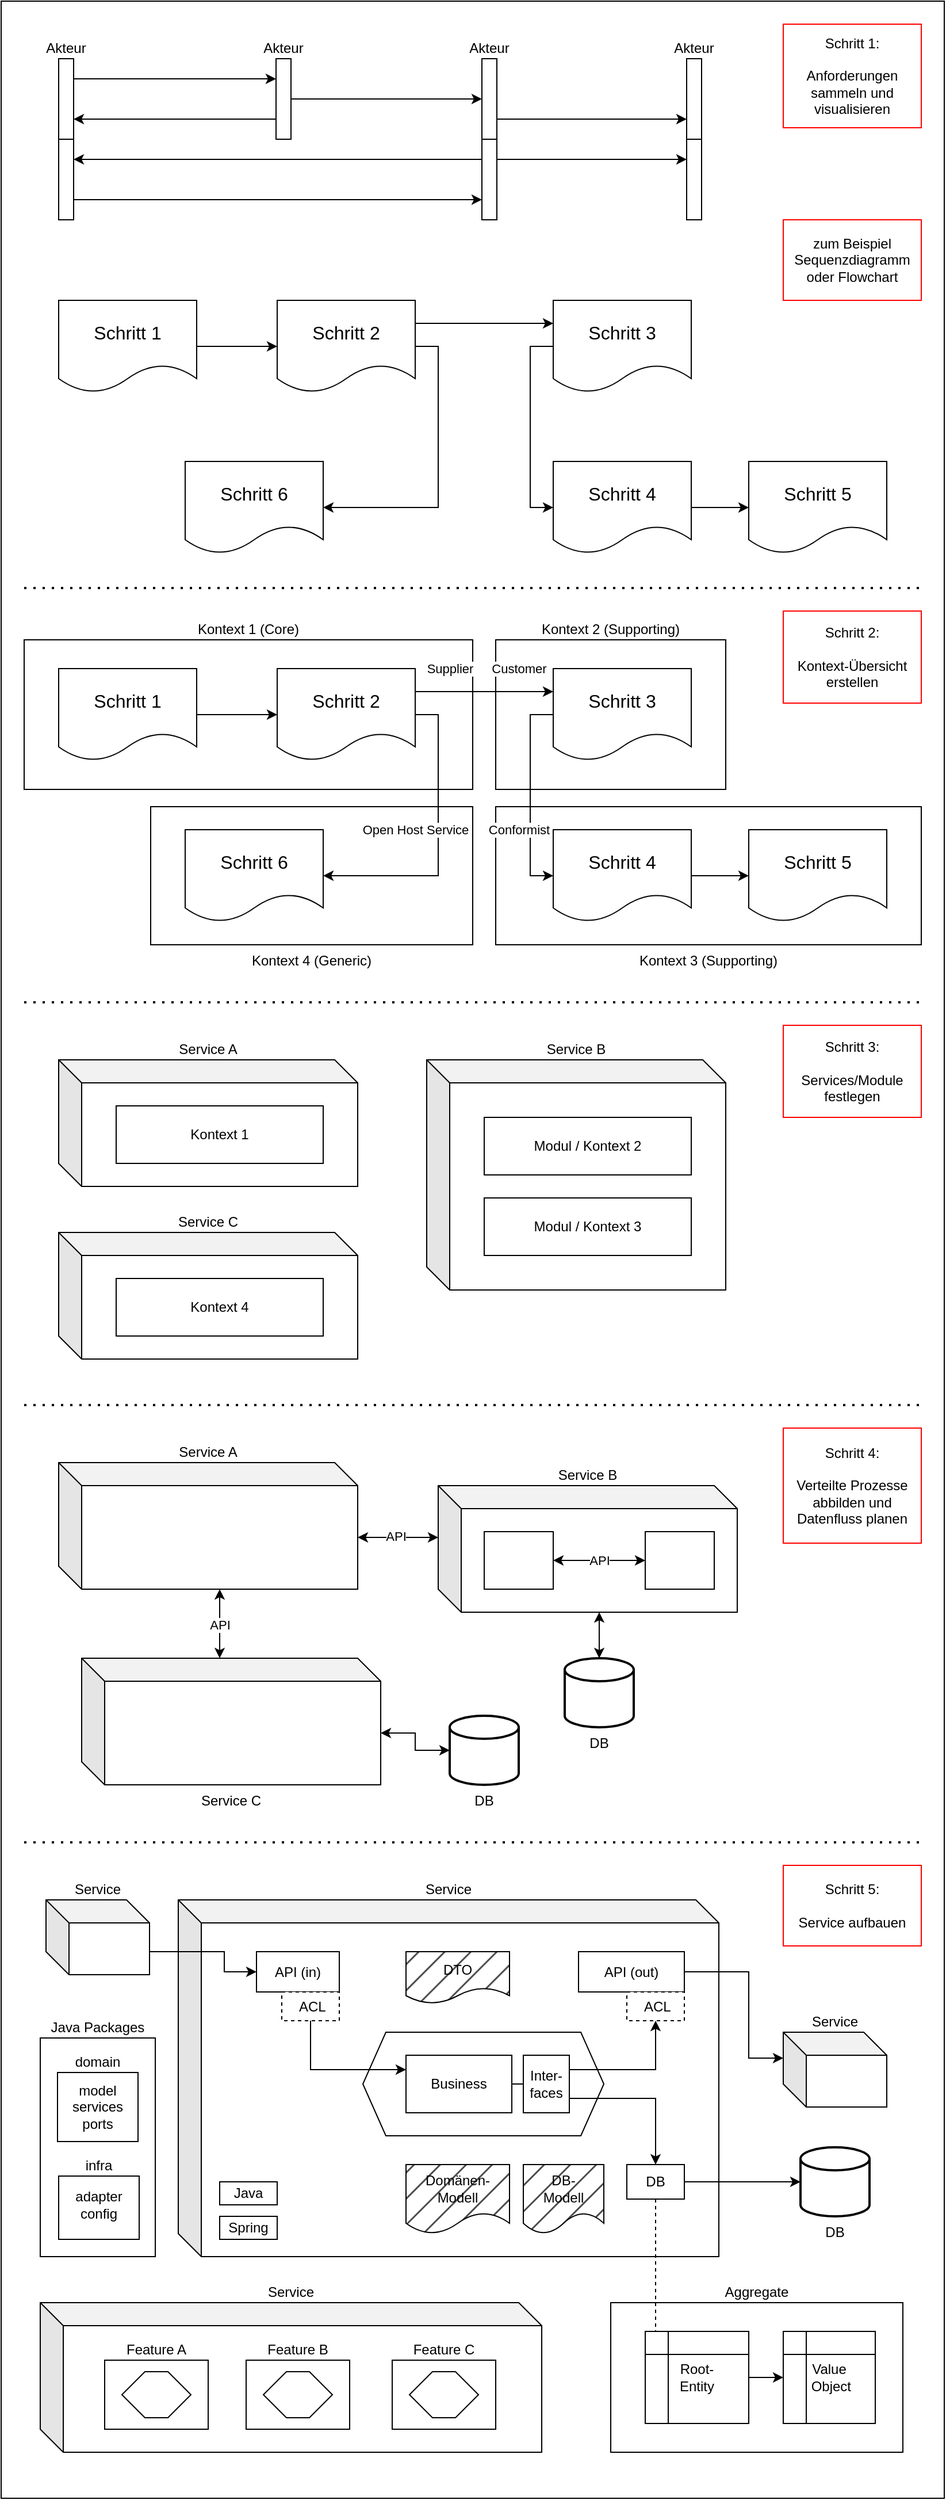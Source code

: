 <mxfile version="27.0.9">
  <diagram name="Seite-1" id="NrbdtOU8l5xmAe7ymhUr">
    <mxGraphModel dx="2930" dy="2303" grid="1" gridSize="10" guides="1" tooltips="1" connect="1" arrows="1" fold="1" page="1" pageScale="1" pageWidth="827" pageHeight="1169" math="0" shadow="0">
      <root>
        <mxCell id="0" />
        <mxCell id="1" parent="0" />
        <mxCell id="C17X725cu8cBMqdl3EqZ-1" value="" style="rounded=0;whiteSpace=wrap;html=1;" parent="1" vertex="1">
          <mxGeometry y="-1169" width="820" height="2170" as="geometry" />
        </mxCell>
        <mxCell id="73rr_FjuBhcJZTZMzzjQ-1" value="Service B" style="shape=cube;whiteSpace=wrap;html=1;boundedLbl=1;backgroundOutline=1;darkOpacity=0.05;darkOpacity2=0.1;labelPosition=center;verticalLabelPosition=top;align=center;verticalAlign=bottom;" parent="1" vertex="1">
          <mxGeometry x="370" y="-249" width="260" height="200" as="geometry" />
        </mxCell>
        <mxCell id="7fS5oWLQzM0IxhjuAHD0-30" value="Kontext 4 (Generic)" style="rounded=0;whiteSpace=wrap;html=1;labelPosition=center;verticalLabelPosition=bottom;align=center;verticalAlign=top;strokeColor=light-dark(#000000,#0433FF);" parent="1" vertex="1">
          <mxGeometry x="130" y="-469" width="280" height="120" as="geometry" />
        </mxCell>
        <mxCell id="7fS5oWLQzM0IxhjuAHD0-29" value="Kontext 3 (Supporting)" style="rounded=0;whiteSpace=wrap;html=1;labelPosition=center;verticalLabelPosition=bottom;align=center;verticalAlign=top;strokeColor=light-dark(#000000,#0433FF);" parent="1" vertex="1">
          <mxGeometry x="430" y="-469" width="370" height="120" as="geometry" />
        </mxCell>
        <mxCell id="7fS5oWLQzM0IxhjuAHD0-28" value="Kontext 2 (Supporting)" style="rounded=0;whiteSpace=wrap;html=1;labelPosition=center;verticalLabelPosition=top;align=center;verticalAlign=bottom;strokeColor=light-dark(#000000,#0433FF);" parent="1" vertex="1">
          <mxGeometry x="430" y="-614" width="200" height="130" as="geometry" />
        </mxCell>
        <mxCell id="eQGWegekin0o1_Gf9wDu-5" style="edgeStyle=orthogonalEdgeStyle;rounded=0;orthogonalLoop=1;jettySize=auto;html=1;exitX=1;exitY=0.5;exitDx=0;exitDy=0;entryX=0;entryY=0.5;entryDx=0;entryDy=0;" parent="1" source="eQGWegekin0o1_Gf9wDu-2" target="eQGWegekin0o1_Gf9wDu-3" edge="1">
          <mxGeometry relative="1" as="geometry" />
        </mxCell>
        <mxCell id="eQGWegekin0o1_Gf9wDu-2" value="Schritt 1" style="shape=document;whiteSpace=wrap;html=1;boundedLbl=1;fontSize=16;" parent="1" vertex="1">
          <mxGeometry x="50" y="-909" width="120" height="80" as="geometry" />
        </mxCell>
        <mxCell id="73rr_FjuBhcJZTZMzzjQ-4" style="edgeStyle=orthogonalEdgeStyle;rounded=0;orthogonalLoop=1;jettySize=auto;html=1;exitX=1;exitY=0.25;exitDx=0;exitDy=0;entryX=0;entryY=0.25;entryDx=0;entryDy=0;" parent="1" source="eQGWegekin0o1_Gf9wDu-3" target="eQGWegekin0o1_Gf9wDu-4" edge="1">
          <mxGeometry relative="1" as="geometry" />
        </mxCell>
        <mxCell id="73rr_FjuBhcJZTZMzzjQ-6" style="edgeStyle=orthogonalEdgeStyle;rounded=0;orthogonalLoop=1;jettySize=auto;html=1;exitX=0;exitY=0.5;exitDx=0;exitDy=0;entryX=0;entryY=0.5;entryDx=0;entryDy=0;" parent="1" source="eQGWegekin0o1_Gf9wDu-4" target="73rr_FjuBhcJZTZMzzjQ-5" edge="1">
          <mxGeometry relative="1" as="geometry" />
        </mxCell>
        <mxCell id="7fS5oWLQzM0IxhjuAHD0-2" style="edgeStyle=orthogonalEdgeStyle;rounded=0;orthogonalLoop=1;jettySize=auto;html=1;exitX=1;exitY=0.5;exitDx=0;exitDy=0;entryX=1;entryY=0.5;entryDx=0;entryDy=0;" parent="1" source="eQGWegekin0o1_Gf9wDu-3" target="7fS5oWLQzM0IxhjuAHD0-1" edge="1">
          <mxGeometry relative="1" as="geometry" />
        </mxCell>
        <mxCell id="eQGWegekin0o1_Gf9wDu-3" value="Schritt 2" style="shape=document;whiteSpace=wrap;html=1;boundedLbl=1;fontSize=16;" parent="1" vertex="1">
          <mxGeometry x="240" y="-909" width="120" height="80" as="geometry" />
        </mxCell>
        <mxCell id="eQGWegekin0o1_Gf9wDu-4" value="Schritt 3" style="shape=document;whiteSpace=wrap;html=1;boundedLbl=1;fontSize=16;" parent="1" vertex="1">
          <mxGeometry x="480" y="-909" width="120" height="80" as="geometry" />
        </mxCell>
        <mxCell id="eQGWegekin0o1_Gf9wDu-13" value="Kontext 1 (Core)" style="rounded=0;whiteSpace=wrap;html=1;labelPosition=center;verticalLabelPosition=top;align=center;verticalAlign=bottom;strokeColor=light-dark(#000000,#0433FF);" parent="1" vertex="1">
          <mxGeometry x="20" y="-614" width="390" height="130" as="geometry" />
        </mxCell>
        <mxCell id="eQGWegekin0o1_Gf9wDu-22" value="Service A" style="shape=cube;whiteSpace=wrap;html=1;boundedLbl=1;backgroundOutline=1;darkOpacity=0.05;darkOpacity2=0.1;labelPosition=center;verticalLabelPosition=top;align=center;verticalAlign=bottom;" parent="1" vertex="1">
          <mxGeometry x="50" y="-249" width="260" height="110" as="geometry" />
        </mxCell>
        <mxCell id="eQGWegekin0o1_Gf9wDu-23" value="Kontext 1" style="rounded=0;whiteSpace=wrap;html=1;labelPosition=center;verticalLabelPosition=middle;align=center;verticalAlign=middle;strokeColor=light-dark(#000000,#0433FF);" parent="1" vertex="1">
          <mxGeometry x="100" y="-209" width="180" height="50" as="geometry" />
        </mxCell>
        <mxCell id="eQGWegekin0o1_Gf9wDu-24" value="Modul / Kontext 3" style="rounded=0;whiteSpace=wrap;html=1;labelPosition=center;verticalLabelPosition=middle;align=center;verticalAlign=middle;strokeColor=light-dark(#000000,#0433FF);" parent="1" vertex="1">
          <mxGeometry x="420" y="-129" width="180" height="50" as="geometry" />
        </mxCell>
        <mxCell id="73rr_FjuBhcJZTZMzzjQ-3" value="Modul / Kontext 2" style="rounded=0;whiteSpace=wrap;html=1;labelPosition=center;verticalLabelPosition=middle;align=center;verticalAlign=middle;strokeColor=light-dark(#000000,#0433FF);" parent="1" vertex="1">
          <mxGeometry x="420" y="-199" width="180" height="50" as="geometry" />
        </mxCell>
        <mxCell id="7fS5oWLQzM0IxhjuAHD0-15" style="edgeStyle=orthogonalEdgeStyle;rounded=0;orthogonalLoop=1;jettySize=auto;html=1;exitX=1;exitY=0.5;exitDx=0;exitDy=0;entryX=0;entryY=0.5;entryDx=0;entryDy=0;" parent="1" source="73rr_FjuBhcJZTZMzzjQ-5" target="7fS5oWLQzM0IxhjuAHD0-14" edge="1">
          <mxGeometry relative="1" as="geometry" />
        </mxCell>
        <mxCell id="73rr_FjuBhcJZTZMzzjQ-5" value="Schritt 4" style="shape=document;whiteSpace=wrap;html=1;boundedLbl=1;fontSize=16;" parent="1" vertex="1">
          <mxGeometry x="480" y="-769" width="120" height="80" as="geometry" />
        </mxCell>
        <mxCell id="73rr_FjuBhcJZTZMzzjQ-16" value="DB" style="strokeWidth=2;html=1;shape=mxgraph.flowchart.database;whiteSpace=wrap;labelPosition=center;verticalLabelPosition=bottom;align=center;verticalAlign=top;" parent="1" vertex="1">
          <mxGeometry x="490" y="271" width="60" height="60" as="geometry" />
        </mxCell>
        <mxCell id="7fS5oWLQzM0IxhjuAHD0-1" value="Schritt 6" style="shape=document;whiteSpace=wrap;html=1;boundedLbl=1;fontSize=16;" parent="1" vertex="1">
          <mxGeometry x="160" y="-769" width="120" height="80" as="geometry" />
        </mxCell>
        <mxCell id="7fS5oWLQzM0IxhjuAHD0-14" value="Schritt 5" style="shape=document;whiteSpace=wrap;html=1;boundedLbl=1;fontSize=16;" parent="1" vertex="1">
          <mxGeometry x="650" y="-769" width="120" height="80" as="geometry" />
        </mxCell>
        <mxCell id="7fS5oWLQzM0IxhjuAHD0-16" value="" style="endArrow=none;dashed=1;html=1;dashPattern=1 3;strokeWidth=2;rounded=0;" parent="1" edge="1">
          <mxGeometry width="50" height="50" relative="1" as="geometry">
            <mxPoint x="20" y="-659" as="sourcePoint" />
            <mxPoint x="800" y="-659" as="targetPoint" />
          </mxGeometry>
        </mxCell>
        <mxCell id="7fS5oWLQzM0IxhjuAHD0-17" style="edgeStyle=orthogonalEdgeStyle;rounded=0;orthogonalLoop=1;jettySize=auto;html=1;exitX=1;exitY=0.5;exitDx=0;exitDy=0;entryX=0;entryY=0.5;entryDx=0;entryDy=0;" parent="1" source="7fS5oWLQzM0IxhjuAHD0-18" target="7fS5oWLQzM0IxhjuAHD0-22" edge="1">
          <mxGeometry relative="1" as="geometry" />
        </mxCell>
        <mxCell id="7fS5oWLQzM0IxhjuAHD0-18" value="Schritt 1" style="shape=document;whiteSpace=wrap;html=1;boundedLbl=1;fontSize=16;" parent="1" vertex="1">
          <mxGeometry x="50" y="-589" width="120" height="80" as="geometry" />
        </mxCell>
        <mxCell id="7fS5oWLQzM0IxhjuAHD0-19" style="edgeStyle=orthogonalEdgeStyle;rounded=0;orthogonalLoop=1;jettySize=auto;html=1;exitX=1;exitY=0.25;exitDx=0;exitDy=0;entryX=0;entryY=0.25;entryDx=0;entryDy=0;" parent="1" source="7fS5oWLQzM0IxhjuAHD0-22" target="7fS5oWLQzM0IxhjuAHD0-23" edge="1">
          <mxGeometry relative="1" as="geometry" />
        </mxCell>
        <mxCell id="wYqAE9kgNwy14ZpDtIfz-1" value="Supplier" style="edgeLabel;html=1;align=center;verticalAlign=middle;resizable=0;points=[];" parent="7fS5oWLQzM0IxhjuAHD0-19" vertex="1" connectable="0">
          <mxGeometry x="-0.683" y="2" relative="1" as="geometry">
            <mxPoint x="11" y="-18" as="offset" />
          </mxGeometry>
        </mxCell>
        <mxCell id="wYqAE9kgNwy14ZpDtIfz-2" value="Customer" style="edgeLabel;html=1;align=center;verticalAlign=middle;resizable=0;points=[];" parent="7fS5oWLQzM0IxhjuAHD0-19" vertex="1" connectable="0">
          <mxGeometry x="0.467" y="-2" relative="1" as="geometry">
            <mxPoint x="2" y="-22" as="offset" />
          </mxGeometry>
        </mxCell>
        <mxCell id="7fS5oWLQzM0IxhjuAHD0-21" style="edgeStyle=orthogonalEdgeStyle;rounded=0;orthogonalLoop=1;jettySize=auto;html=1;exitX=1;exitY=0.5;exitDx=0;exitDy=0;entryX=1;entryY=0.5;entryDx=0;entryDy=0;" parent="1" source="7fS5oWLQzM0IxhjuAHD0-22" target="7fS5oWLQzM0IxhjuAHD0-26" edge="1">
          <mxGeometry relative="1" as="geometry" />
        </mxCell>
        <mxCell id="wYqAE9kgNwy14ZpDtIfz-4" value="Open Host Service" style="edgeLabel;html=1;align=center;verticalAlign=middle;resizable=0;points=[];" parent="7fS5oWLQzM0IxhjuAHD0-21" vertex="1" connectable="0">
          <mxGeometry x="-0.061" y="-2" relative="1" as="geometry">
            <mxPoint x="-18" y="-2" as="offset" />
          </mxGeometry>
        </mxCell>
        <mxCell id="7fS5oWLQzM0IxhjuAHD0-22" value="Schritt 2" style="shape=document;whiteSpace=wrap;html=1;boundedLbl=1;fontSize=16;" parent="1" vertex="1">
          <mxGeometry x="240" y="-589" width="120" height="80" as="geometry" />
        </mxCell>
        <mxCell id="7fS5oWLQzM0IxhjuAHD0-72" style="edgeStyle=orthogonalEdgeStyle;rounded=0;orthogonalLoop=1;jettySize=auto;html=1;exitX=0;exitY=0.5;exitDx=0;exitDy=0;entryX=0;entryY=0.5;entryDx=0;entryDy=0;" parent="1" source="7fS5oWLQzM0IxhjuAHD0-23" target="7fS5oWLQzM0IxhjuAHD0-25" edge="1">
          <mxGeometry relative="1" as="geometry">
            <Array as="points">
              <mxPoint x="460" y="-549" />
              <mxPoint x="460" y="-409" />
            </Array>
          </mxGeometry>
        </mxCell>
        <mxCell id="wYqAE9kgNwy14ZpDtIfz-3" value="Conformist" style="edgeLabel;html=1;align=center;verticalAlign=middle;resizable=0;points=[];" parent="7fS5oWLQzM0IxhjuAHD0-72" vertex="1" connectable="0">
          <mxGeometry x="-0.244" y="1" relative="1" as="geometry">
            <mxPoint x="-11" y="52" as="offset" />
          </mxGeometry>
        </mxCell>
        <mxCell id="7fS5oWLQzM0IxhjuAHD0-23" value="Schritt 3" style="shape=document;whiteSpace=wrap;html=1;boundedLbl=1;fontSize=16;" parent="1" vertex="1">
          <mxGeometry x="480" y="-589" width="120" height="80" as="geometry" />
        </mxCell>
        <mxCell id="7fS5oWLQzM0IxhjuAHD0-24" style="edgeStyle=orthogonalEdgeStyle;rounded=0;orthogonalLoop=1;jettySize=auto;html=1;exitX=1;exitY=0.5;exitDx=0;exitDy=0;entryX=0;entryY=0.5;entryDx=0;entryDy=0;" parent="1" source="7fS5oWLQzM0IxhjuAHD0-25" target="7fS5oWLQzM0IxhjuAHD0-27" edge="1">
          <mxGeometry relative="1" as="geometry" />
        </mxCell>
        <mxCell id="7fS5oWLQzM0IxhjuAHD0-25" value="Schritt 4" style="shape=document;whiteSpace=wrap;html=1;boundedLbl=1;fontSize=16;" parent="1" vertex="1">
          <mxGeometry x="480" y="-449" width="120" height="80" as="geometry" />
        </mxCell>
        <mxCell id="7fS5oWLQzM0IxhjuAHD0-26" value="Schritt 6" style="shape=document;whiteSpace=wrap;html=1;boundedLbl=1;fontSize=16;" parent="1" vertex="1">
          <mxGeometry x="160" y="-449" width="120" height="80" as="geometry" />
        </mxCell>
        <mxCell id="7fS5oWLQzM0IxhjuAHD0-27" value="Schritt 5" style="shape=document;whiteSpace=wrap;html=1;boundedLbl=1;fontSize=16;" parent="1" vertex="1">
          <mxGeometry x="650" y="-449" width="120" height="80" as="geometry" />
        </mxCell>
        <mxCell id="7fS5oWLQzM0IxhjuAHD0-31" value="" style="endArrow=none;dashed=1;html=1;dashPattern=1 3;strokeWidth=2;rounded=0;" parent="1" edge="1">
          <mxGeometry width="50" height="50" relative="1" as="geometry">
            <mxPoint x="20" y="-299" as="sourcePoint" />
            <mxPoint x="800" y="-299" as="targetPoint" />
          </mxGeometry>
        </mxCell>
        <mxCell id="7fS5oWLQzM0IxhjuAHD0-32" value="Service C" style="shape=cube;whiteSpace=wrap;html=1;boundedLbl=1;backgroundOutline=1;darkOpacity=0.05;darkOpacity2=0.1;labelPosition=center;verticalLabelPosition=top;align=center;verticalAlign=bottom;" parent="1" vertex="1">
          <mxGeometry x="50" y="-99" width="260" height="110" as="geometry" />
        </mxCell>
        <mxCell id="7fS5oWLQzM0IxhjuAHD0-33" value="Kontext 4" style="rounded=0;whiteSpace=wrap;html=1;labelPosition=center;verticalLabelPosition=middle;align=center;verticalAlign=middle;strokeColor=light-dark(#000000,#0433FF);" parent="1" vertex="1">
          <mxGeometry x="100" y="-59" width="180" height="50" as="geometry" />
        </mxCell>
        <mxCell id="7fS5oWLQzM0IxhjuAHD0-34" value="" style="endArrow=none;dashed=1;html=1;dashPattern=1 3;strokeWidth=2;rounded=0;" parent="1" edge="1">
          <mxGeometry width="50" height="50" relative="1" as="geometry">
            <mxPoint x="20" y="51" as="sourcePoint" />
            <mxPoint x="800" y="51" as="targetPoint" />
          </mxGeometry>
        </mxCell>
        <mxCell id="7fS5oWLQzM0IxhjuAHD0-37" value="Service A" style="shape=cube;whiteSpace=wrap;html=1;boundedLbl=1;backgroundOutline=1;darkOpacity=0.05;darkOpacity2=0.1;labelPosition=center;verticalLabelPosition=top;align=center;verticalAlign=bottom;" parent="1" vertex="1">
          <mxGeometry x="50" y="101" width="260" height="110" as="geometry" />
        </mxCell>
        <mxCell id="7fS5oWLQzM0IxhjuAHD0-38" value="Service C" style="shape=cube;whiteSpace=wrap;html=1;boundedLbl=1;backgroundOutline=1;darkOpacity=0.05;darkOpacity2=0.1;labelPosition=center;verticalLabelPosition=bottom;align=center;verticalAlign=top;" parent="1" vertex="1">
          <mxGeometry x="70" y="271" width="260" height="110" as="geometry" />
        </mxCell>
        <mxCell id="7fS5oWLQzM0IxhjuAHD0-40" style="edgeStyle=orthogonalEdgeStyle;rounded=0;orthogonalLoop=1;jettySize=auto;html=1;exitX=0;exitY=0;exitDx=140;exitDy=110;exitPerimeter=0;entryX=0;entryY=0;entryDx=120;entryDy=0;entryPerimeter=0;startArrow=classic;startFill=1;" parent="1" source="7fS5oWLQzM0IxhjuAHD0-37" target="7fS5oWLQzM0IxhjuAHD0-38" edge="1">
          <mxGeometry relative="1" as="geometry" />
        </mxCell>
        <mxCell id="7fS5oWLQzM0IxhjuAHD0-44" value="API" style="edgeLabel;html=1;align=center;verticalAlign=middle;resizable=0;points=[];" parent="7fS5oWLQzM0IxhjuAHD0-40" vertex="1" connectable="0">
          <mxGeometry x="-0.22" relative="1" as="geometry">
            <mxPoint y="7" as="offset" />
          </mxGeometry>
        </mxCell>
        <mxCell id="7fS5oWLQzM0IxhjuAHD0-41" value="Service B" style="shape=cube;whiteSpace=wrap;html=1;boundedLbl=1;backgroundOutline=1;darkOpacity=0.05;darkOpacity2=0.1;labelPosition=center;verticalLabelPosition=top;align=center;verticalAlign=bottom;" parent="1" vertex="1">
          <mxGeometry x="380" y="121" width="260" height="110" as="geometry" />
        </mxCell>
        <mxCell id="7fS5oWLQzM0IxhjuAHD0-42" style="edgeStyle=orthogonalEdgeStyle;rounded=0;orthogonalLoop=1;jettySize=auto;html=1;exitX=0;exitY=0;exitDx=260;exitDy=65;exitPerimeter=0;entryX=0;entryY=0;entryDx=0;entryDy=45;entryPerimeter=0;startArrow=classic;startFill=1;" parent="1" source="7fS5oWLQzM0IxhjuAHD0-37" target="7fS5oWLQzM0IxhjuAHD0-41" edge="1">
          <mxGeometry relative="1" as="geometry" />
        </mxCell>
        <mxCell id="7fS5oWLQzM0IxhjuAHD0-43" value="API" style="edgeLabel;html=1;align=center;verticalAlign=middle;resizable=0;points=[];" parent="7fS5oWLQzM0IxhjuAHD0-42" vertex="1" connectable="0">
          <mxGeometry x="-0.057" y="1" relative="1" as="geometry">
            <mxPoint as="offset" />
          </mxGeometry>
        </mxCell>
        <mxCell id="7fS5oWLQzM0IxhjuAHD0-45" value="" style="endArrow=none;dashed=1;html=1;dashPattern=1 3;strokeWidth=2;rounded=0;" parent="1" edge="1">
          <mxGeometry width="50" height="50" relative="1" as="geometry">
            <mxPoint x="20" y="431" as="sourcePoint" />
            <mxPoint x="800" y="431" as="targetPoint" />
          </mxGeometry>
        </mxCell>
        <mxCell id="7fS5oWLQzM0IxhjuAHD0-53" style="edgeStyle=orthogonalEdgeStyle;rounded=0;orthogonalLoop=1;jettySize=auto;html=1;exitX=0;exitY=0;exitDx=140;exitDy=110;exitPerimeter=0;entryX=0.5;entryY=0;entryDx=0;entryDy=0;entryPerimeter=0;startArrow=classic;startFill=1;" parent="1" source="7fS5oWLQzM0IxhjuAHD0-41" target="73rr_FjuBhcJZTZMzzjQ-16" edge="1">
          <mxGeometry relative="1" as="geometry" />
        </mxCell>
        <mxCell id="7fS5oWLQzM0IxhjuAHD0-64" value="&lt;div&gt;Schritt 1:&lt;/div&gt;&lt;div&gt;&lt;br&gt;&lt;/div&gt;Anforderungen sammeln und visualisieren" style="rounded=0;whiteSpace=wrap;html=1;strokeColor=#FF0000;" parent="1" vertex="1">
          <mxGeometry x="680" y="-1149" width="120" height="90" as="geometry" />
        </mxCell>
        <mxCell id="7fS5oWLQzM0IxhjuAHD0-65" value="&lt;div&gt;Schritt 2:&lt;/div&gt;&lt;div&gt;&lt;br&gt;&lt;/div&gt;Kontext-Übersicht erstellen" style="rounded=0;whiteSpace=wrap;html=1;strokeColor=#FF0000;" parent="1" vertex="1">
          <mxGeometry x="680" y="-639" width="120" height="80" as="geometry" />
        </mxCell>
        <mxCell id="7fS5oWLQzM0IxhjuAHD0-66" value="Schritt 3:&lt;div&gt;&lt;br&gt;&lt;div&gt;Services/Module&lt;div&gt;festlegen&lt;/div&gt;&lt;/div&gt;&lt;/div&gt;" style="rounded=0;whiteSpace=wrap;html=1;strokeColor=#FF0000;" parent="1" vertex="1">
          <mxGeometry x="680" y="-279" width="120" height="80" as="geometry" />
        </mxCell>
        <mxCell id="7fS5oWLQzM0IxhjuAHD0-67" value="&lt;div&gt;Schritt 4:&lt;/div&gt;&lt;div&gt;&lt;br&gt;&lt;/div&gt;&lt;span style=&quot;background-color: transparent; color: light-dark(rgb(0, 0, 0), rgb(255, 255, 255));&quot;&gt;Verteilte Prozesse abbilden&amp;nbsp;&lt;/span&gt;&lt;span style=&quot;background-color: transparent; color: light-dark(rgb(0, 0, 0), rgb(255, 255, 255));&quot;&gt;und&lt;/span&gt;&lt;div&gt;&lt;div&gt;Datenfluss planen&lt;/div&gt;&lt;/div&gt;" style="rounded=0;whiteSpace=wrap;html=1;strokeColor=#FF0000;" parent="1" vertex="1">
          <mxGeometry x="680" y="71" width="120" height="100" as="geometry" />
        </mxCell>
        <mxCell id="7fS5oWLQzM0IxhjuAHD0-70" style="edgeStyle=orthogonalEdgeStyle;rounded=0;orthogonalLoop=1;jettySize=auto;html=1;exitX=1;exitY=0.5;exitDx=0;exitDy=0;entryX=0;entryY=0.5;entryDx=0;entryDy=0;startArrow=classic;startFill=1;" parent="1" source="7fS5oWLQzM0IxhjuAHD0-68" target="7fS5oWLQzM0IxhjuAHD0-69" edge="1">
          <mxGeometry relative="1" as="geometry" />
        </mxCell>
        <mxCell id="7fS5oWLQzM0IxhjuAHD0-71" value="API" style="edgeLabel;html=1;align=center;verticalAlign=middle;resizable=0;points=[];" parent="7fS5oWLQzM0IxhjuAHD0-70" vertex="1" connectable="0">
          <mxGeometry x="-0.075" y="-3" relative="1" as="geometry">
            <mxPoint x="3" y="-3" as="offset" />
          </mxGeometry>
        </mxCell>
        <mxCell id="7fS5oWLQzM0IxhjuAHD0-68" value="" style="rounded=0;whiteSpace=wrap;html=1;labelPosition=center;verticalLabelPosition=middle;align=center;verticalAlign=middle;strokeColor=light-dark(#000000,#0433FF);" parent="1" vertex="1">
          <mxGeometry x="420" y="161" width="60" height="50" as="geometry" />
        </mxCell>
        <mxCell id="7fS5oWLQzM0IxhjuAHD0-69" value="" style="rounded=0;whiteSpace=wrap;html=1;labelPosition=center;verticalLabelPosition=middle;align=center;verticalAlign=middle;strokeColor=light-dark(#000000,#0433FF);" parent="1" vertex="1">
          <mxGeometry x="560" y="161" width="60" height="50" as="geometry" />
        </mxCell>
        <mxCell id="7fS5oWLQzM0IxhjuAHD0-73" value="&lt;div&gt;Schritt 5:&lt;/div&gt;&lt;div&gt;&lt;br&gt;&lt;/div&gt;Service aufbauen" style="rounded=0;whiteSpace=wrap;html=1;strokeColor=#FF0000;" parent="1" vertex="1">
          <mxGeometry x="680" y="451" width="120" height="70" as="geometry" />
        </mxCell>
        <mxCell id="7fS5oWLQzM0IxhjuAHD0-74" value="DB" style="strokeWidth=2;html=1;shape=mxgraph.flowchart.database;whiteSpace=wrap;labelPosition=center;verticalLabelPosition=bottom;align=center;verticalAlign=top;" parent="1" vertex="1">
          <mxGeometry x="390" y="321" width="60" height="60" as="geometry" />
        </mxCell>
        <mxCell id="7fS5oWLQzM0IxhjuAHD0-75" style="edgeStyle=orthogonalEdgeStyle;rounded=0;orthogonalLoop=1;jettySize=auto;html=1;exitX=0;exitY=0;exitDx=260;exitDy=65;exitPerimeter=0;entryX=0;entryY=0.5;entryDx=0;entryDy=0;entryPerimeter=0;startArrow=classic;startFill=1;" parent="1" source="7fS5oWLQzM0IxhjuAHD0-38" target="7fS5oWLQzM0IxhjuAHD0-74" edge="1">
          <mxGeometry relative="1" as="geometry" />
        </mxCell>
        <mxCell id="cEz75fUxXxjzGTPu2LYk-1" value="Aggregate" style="rounded=0;whiteSpace=wrap;html=1;labelPosition=center;verticalLabelPosition=top;align=center;verticalAlign=bottom;" parent="1" vertex="1">
          <mxGeometry x="530" y="831" width="254" height="130" as="geometry" />
        </mxCell>
        <mxCell id="cEz75fUxXxjzGTPu2LYk-2" value="Service" style="shape=cube;whiteSpace=wrap;html=1;boundedLbl=1;backgroundOutline=1;darkOpacity=0.05;darkOpacity2=0.1;labelPosition=center;verticalLabelPosition=top;align=center;verticalAlign=bottom;" parent="1" vertex="1">
          <mxGeometry x="154" y="481" width="470" height="310" as="geometry" />
        </mxCell>
        <mxCell id="cEz75fUxXxjzGTPu2LYk-3" value="" style="shape=hexagon;perimeter=hexagonPerimeter2;whiteSpace=wrap;html=1;fixedSize=1;" parent="1" vertex="1">
          <mxGeometry x="314.5" y="596" width="209.5" height="90" as="geometry" />
        </mxCell>
        <mxCell id="cEz75fUxXxjzGTPu2LYk-4" value="API (in)" style="rounded=0;whiteSpace=wrap;html=1;labelPosition=center;verticalLabelPosition=middle;align=center;verticalAlign=middle;strokeColor=light-dark(#000000,#FF8000);" parent="1" vertex="1">
          <mxGeometry x="222" y="526" width="72" height="35" as="geometry" />
        </mxCell>
        <mxCell id="cEz75fUxXxjzGTPu2LYk-5" value="API (out)" style="rounded=0;whiteSpace=wrap;html=1;labelPosition=center;verticalLabelPosition=middle;align=center;verticalAlign=middle;strokeColor=light-dark(#000000,#FF8000);" parent="1" vertex="1">
          <mxGeometry x="502" y="526" width="92" height="35" as="geometry" />
        </mxCell>
        <mxCell id="cEz75fUxXxjzGTPu2LYk-6" style="edgeStyle=orthogonalEdgeStyle;rounded=0;orthogonalLoop=1;jettySize=auto;html=1;exitX=1;exitY=0.5;exitDx=0;exitDy=0;entryX=0;entryY=0.5;entryDx=0;entryDy=0;endArrow=none;startFill=0;" parent="1" source="cEz75fUxXxjzGTPu2LYk-7" target="cEz75fUxXxjzGTPu2LYk-18" edge="1">
          <mxGeometry relative="1" as="geometry" />
        </mxCell>
        <mxCell id="cEz75fUxXxjzGTPu2LYk-7" value="Business" style="rounded=0;whiteSpace=wrap;html=1;labelPosition=center;verticalLabelPosition=middle;align=center;verticalAlign=middle;strokeColor=light-dark(#000000,#009900);" parent="1" vertex="1">
          <mxGeometry x="352" y="616" width="92" height="50" as="geometry" />
        </mxCell>
        <mxCell id="cEz75fUxXxjzGTPu2LYk-8" style="edgeStyle=orthogonalEdgeStyle;rounded=0;orthogonalLoop=1;jettySize=auto;html=1;exitX=0.5;exitY=1;exitDx=0;exitDy=0;entryX=0.25;entryY=0;entryDx=0;entryDy=0;endArrow=none;startFill=0;dashed=1;" parent="1" source="cEz75fUxXxjzGTPu2LYk-9" target="cEz75fUxXxjzGTPu2LYk-29" edge="1">
          <mxGeometry relative="1" as="geometry">
            <Array as="points">
              <mxPoint x="569" y="856" />
            </Array>
          </mxGeometry>
        </mxCell>
        <mxCell id="cEz75fUxXxjzGTPu2LYk-9" value="DB" style="rounded=0;whiteSpace=wrap;html=1;labelPosition=center;verticalLabelPosition=middle;align=center;verticalAlign=middle;strokeColor=light-dark(#000000,#FF8000);" parent="1" vertex="1">
          <mxGeometry x="544" y="711" width="50" height="30" as="geometry" />
        </mxCell>
        <mxCell id="cEz75fUxXxjzGTPu2LYk-10" value="Service" style="shape=cube;whiteSpace=wrap;html=1;boundedLbl=1;backgroundOutline=1;darkOpacity=0.05;darkOpacity2=0.1;labelPosition=center;verticalLabelPosition=top;align=center;verticalAlign=bottom;" parent="1" vertex="1">
          <mxGeometry x="680" y="596" width="90" height="65" as="geometry" />
        </mxCell>
        <mxCell id="cEz75fUxXxjzGTPu2LYk-11" value="DB" style="strokeWidth=2;html=1;shape=mxgraph.flowchart.database;whiteSpace=wrap;labelPosition=center;verticalLabelPosition=bottom;align=center;verticalAlign=top;" parent="1" vertex="1">
          <mxGeometry x="695" y="696" width="60" height="60" as="geometry" />
        </mxCell>
        <mxCell id="cEz75fUxXxjzGTPu2LYk-12" style="edgeStyle=orthogonalEdgeStyle;rounded=0;orthogonalLoop=1;jettySize=auto;html=1;exitX=1;exitY=0.5;exitDx=0;exitDy=0;entryX=0;entryY=0.5;entryDx=0;entryDy=0;entryPerimeter=0;" parent="1" source="cEz75fUxXxjzGTPu2LYk-9" target="cEz75fUxXxjzGTPu2LYk-11" edge="1">
          <mxGeometry relative="1" as="geometry" />
        </mxCell>
        <mxCell id="cEz75fUxXxjzGTPu2LYk-13" style="edgeStyle=orthogonalEdgeStyle;rounded=0;orthogonalLoop=1;jettySize=auto;html=1;exitX=1;exitY=0.5;exitDx=0;exitDy=0;entryX=0;entryY=0;entryDx=0;entryDy=22.5;entryPerimeter=0;" parent="1" source="cEz75fUxXxjzGTPu2LYk-5" target="cEz75fUxXxjzGTPu2LYk-10" edge="1">
          <mxGeometry relative="1" as="geometry">
            <Array as="points">
              <mxPoint x="650" y="544" />
              <mxPoint x="650" y="619" />
            </Array>
          </mxGeometry>
        </mxCell>
        <mxCell id="cEz75fUxXxjzGTPu2LYk-14" style="edgeStyle=orthogonalEdgeStyle;rounded=0;orthogonalLoop=1;jettySize=auto;html=1;exitX=0;exitY=0;exitDx=90;exitDy=45;exitPerimeter=0;entryX=0;entryY=0.5;entryDx=0;entryDy=0;" parent="1" source="cEz75fUxXxjzGTPu2LYk-15" target="cEz75fUxXxjzGTPu2LYk-4" edge="1">
          <mxGeometry relative="1" as="geometry">
            <Array as="points">
              <mxPoint x="194" y="526" />
              <mxPoint x="194" y="544" />
            </Array>
          </mxGeometry>
        </mxCell>
        <mxCell id="cEz75fUxXxjzGTPu2LYk-15" value="Service" style="shape=cube;whiteSpace=wrap;html=1;boundedLbl=1;backgroundOutline=1;darkOpacity=0.05;darkOpacity2=0.1;labelPosition=center;verticalLabelPosition=top;align=center;verticalAlign=bottom;" parent="1" vertex="1">
          <mxGeometry x="39" y="481" width="90" height="65" as="geometry" />
        </mxCell>
        <mxCell id="cEz75fUxXxjzGTPu2LYk-16" style="edgeStyle=orthogonalEdgeStyle;rounded=0;orthogonalLoop=1;jettySize=auto;html=1;exitX=1;exitY=0.75;exitDx=0;exitDy=0;entryX=0.5;entryY=0;entryDx=0;entryDy=0;" parent="1" source="cEz75fUxXxjzGTPu2LYk-18" target="cEz75fUxXxjzGTPu2LYk-9" edge="1">
          <mxGeometry relative="1" as="geometry" />
        </mxCell>
        <mxCell id="cEz75fUxXxjzGTPu2LYk-17" style="edgeStyle=orthogonalEdgeStyle;rounded=0;orthogonalLoop=1;jettySize=auto;html=1;exitX=1;exitY=0.25;exitDx=0;exitDy=0;" parent="1" source="cEz75fUxXxjzGTPu2LYk-18" target="cEz75fUxXxjzGTPu2LYk-22" edge="1">
          <mxGeometry relative="1" as="geometry" />
        </mxCell>
        <mxCell id="cEz75fUxXxjzGTPu2LYk-18" value="Inter-&lt;div&gt;faces&lt;/div&gt;" style="rounded=0;whiteSpace=wrap;html=1;labelPosition=center;verticalLabelPosition=middle;align=center;verticalAlign=middle;strokeColor=light-dark(#000000,#009900);" parent="1" vertex="1">
          <mxGeometry x="454" y="616" width="40" height="50" as="geometry" />
        </mxCell>
        <mxCell id="cEz75fUxXxjzGTPu2LYk-19" value="Spring" style="rounded=0;whiteSpace=wrap;html=1;labelPosition=center;verticalLabelPosition=middle;align=center;verticalAlign=middle;strokeColor=light-dark(#000000,#FF8000);" parent="1" vertex="1">
          <mxGeometry x="190" y="756" width="50" height="20" as="geometry" />
        </mxCell>
        <mxCell id="cEz75fUxXxjzGTPu2LYk-20" value="Java" style="rounded=0;whiteSpace=wrap;html=1;labelPosition=center;verticalLabelPosition=middle;align=center;verticalAlign=middle;strokeColor=light-dark(#000000,#009900);" parent="1" vertex="1">
          <mxGeometry x="190" y="726" width="50" height="20" as="geometry" />
        </mxCell>
        <mxCell id="cEz75fUxXxjzGTPu2LYk-21" value="Domänen-Modell" style="shape=document;whiteSpace=wrap;html=1;boundedLbl=1;strokeColor=light-dark(#000000,#009900);fillStyle=hatch;fillColor=#4D4D4D;" parent="1" vertex="1">
          <mxGeometry x="352" y="711" width="90" height="60" as="geometry" />
        </mxCell>
        <mxCell id="cEz75fUxXxjzGTPu2LYk-22" value="&amp;nbsp;&lt;span style=&quot;background-color: transparent; color: light-dark(rgb(0, 0, 0), rgb(255, 255, 255));&quot;&gt;ACL&lt;/span&gt;" style="rounded=0;whiteSpace=wrap;html=1;labelPosition=center;verticalLabelPosition=middle;align=center;verticalAlign=middle;strokeColor=light-dark(#000000,#FF8000);dashed=1;" parent="1" vertex="1">
          <mxGeometry x="544" y="561" width="50" height="25" as="geometry" />
        </mxCell>
        <mxCell id="cEz75fUxXxjzGTPu2LYk-23" style="edgeStyle=orthogonalEdgeStyle;rounded=0;orthogonalLoop=1;jettySize=auto;html=1;exitX=0.5;exitY=1;exitDx=0;exitDy=0;entryX=0;entryY=0.25;entryDx=0;entryDy=0;" parent="1" source="cEz75fUxXxjzGTPu2LYk-24" target="cEz75fUxXxjzGTPu2LYk-7" edge="1">
          <mxGeometry relative="1" as="geometry" />
        </mxCell>
        <mxCell id="cEz75fUxXxjzGTPu2LYk-24" value="&amp;nbsp;&lt;span style=&quot;background-color: transparent; color: light-dark(rgb(0, 0, 0), rgb(255, 255, 255));&quot;&gt;ACL&lt;/span&gt;" style="rounded=0;whiteSpace=wrap;html=1;labelPosition=center;verticalLabelPosition=middle;align=center;verticalAlign=middle;strokeColor=light-dark(#000000,#FF8000);dashed=1;" parent="1" vertex="1">
          <mxGeometry x="244" y="561" width="50" height="25" as="geometry" />
        </mxCell>
        <mxCell id="cEz75fUxXxjzGTPu2LYk-25" value="DTO" style="shape=document;whiteSpace=wrap;html=1;boundedLbl=1;strokeColor=light-dark(#000000,#009900);fillStyle=hatch;fillColor=#4D4D4D;" parent="1" vertex="1">
          <mxGeometry x="352" y="526" width="90" height="45" as="geometry" />
        </mxCell>
        <mxCell id="cEz75fUxXxjzGTPu2LYk-26" value="DB-&lt;div&gt;Modell&lt;/div&gt;" style="shape=document;whiteSpace=wrap;html=1;boundedLbl=1;strokeColor=light-dark(#000000,#FF8000);fillStyle=hatch;fillColor=#4D4D4D;" parent="1" vertex="1">
          <mxGeometry x="454" y="711" width="70" height="60" as="geometry" />
        </mxCell>
        <mxCell id="cEz75fUxXxjzGTPu2LYk-27" value="Value&lt;div&gt;&amp;nbsp;Object&lt;/div&gt;" style="shape=internalStorage;whiteSpace=wrap;html=1;backgroundOutline=1;" parent="1" vertex="1">
          <mxGeometry x="680" y="856" width="80" height="80" as="geometry" />
        </mxCell>
        <mxCell id="cEz75fUxXxjzGTPu2LYk-28" style="edgeStyle=orthogonalEdgeStyle;rounded=0;orthogonalLoop=1;jettySize=auto;html=1;exitX=1;exitY=0.5;exitDx=0;exitDy=0;entryX=0;entryY=0.5;entryDx=0;entryDy=0;" parent="1" source="cEz75fUxXxjzGTPu2LYk-29" target="cEz75fUxXxjzGTPu2LYk-27" edge="1">
          <mxGeometry relative="1" as="geometry" />
        </mxCell>
        <mxCell id="cEz75fUxXxjzGTPu2LYk-29" value="&lt;div&gt;Root-&lt;/div&gt;&lt;div&gt;Entity&lt;/div&gt;" style="shape=internalStorage;whiteSpace=wrap;html=1;backgroundOutline=1;" parent="1" vertex="1">
          <mxGeometry x="560" y="856" width="90" height="80" as="geometry" />
        </mxCell>
        <mxCell id="cEz75fUxXxjzGTPu2LYk-30" value="Service" style="shape=cube;whiteSpace=wrap;html=1;boundedLbl=1;backgroundOutline=1;darkOpacity=0.05;darkOpacity2=0.1;labelPosition=center;verticalLabelPosition=top;align=center;verticalAlign=bottom;" parent="1" vertex="1">
          <mxGeometry x="34" y="831" width="436" height="130" as="geometry" />
        </mxCell>
        <mxCell id="cEz75fUxXxjzGTPu2LYk-31" value="Feature&amp;nbsp;&lt;span style=&quot;background-color: transparent; color: light-dark(rgb(0, 0, 0), rgb(255, 255, 255));&quot;&gt;B&lt;/span&gt;" style="rounded=0;whiteSpace=wrap;html=1;labelPosition=center;verticalLabelPosition=top;align=center;verticalAlign=bottom;strokeColor=light-dark(#000000,#009900);" parent="1" vertex="1">
          <mxGeometry x="213" y="881" width="90" height="60" as="geometry" />
        </mxCell>
        <mxCell id="cEz75fUxXxjzGTPu2LYk-32" value="" style="shape=hexagon;perimeter=hexagonPerimeter2;whiteSpace=wrap;html=1;fixedSize=1;" parent="1" vertex="1">
          <mxGeometry x="228" y="891" width="60" height="40" as="geometry" />
        </mxCell>
        <mxCell id="cEz75fUxXxjzGTPu2LYk-33" value="Feature A" style="rounded=0;whiteSpace=wrap;html=1;labelPosition=center;verticalLabelPosition=top;align=center;verticalAlign=bottom;strokeColor=light-dark(#000000,#009900);" parent="1" vertex="1">
          <mxGeometry x="90" y="881" width="90" height="60" as="geometry" />
        </mxCell>
        <mxCell id="cEz75fUxXxjzGTPu2LYk-34" value="" style="shape=hexagon;perimeter=hexagonPerimeter2;whiteSpace=wrap;html=1;fixedSize=1;" parent="1" vertex="1">
          <mxGeometry x="105" y="891" width="60" height="40" as="geometry" />
        </mxCell>
        <mxCell id="cEz75fUxXxjzGTPu2LYk-35" value="Feature C" style="rounded=0;whiteSpace=wrap;html=1;labelPosition=center;verticalLabelPosition=top;align=center;verticalAlign=bottom;strokeColor=light-dark(#000000,#009900);" parent="1" vertex="1">
          <mxGeometry x="340" y="881" width="90" height="60" as="geometry" />
        </mxCell>
        <mxCell id="cEz75fUxXxjzGTPu2LYk-36" value="" style="shape=hexagon;perimeter=hexagonPerimeter2;whiteSpace=wrap;html=1;fixedSize=1;" parent="1" vertex="1">
          <mxGeometry x="355" y="891" width="60" height="40" as="geometry" />
        </mxCell>
        <mxCell id="IrhoCygINPT1jZf2iXR--1" value="Java Packages" style="rounded=0;whiteSpace=wrap;html=1;labelPosition=center;verticalLabelPosition=top;align=center;verticalAlign=bottom;" parent="1" vertex="1">
          <mxGeometry x="34" y="601" width="100" height="190" as="geometry" />
        </mxCell>
        <mxCell id="IrhoCygINPT1jZf2iXR--2" value="domain" style="rounded=0;whiteSpace=wrap;html=1;labelPosition=center;verticalLabelPosition=top;align=center;verticalAlign=bottom;strokeColor=light-dark(#000000,#009900);" parent="1" vertex="1">
          <mxGeometry x="49" y="631" width="70" height="60" as="geometry" />
        </mxCell>
        <mxCell id="IrhoCygINPT1jZf2iXR--3" value="infra" style="rounded=0;whiteSpace=wrap;html=1;labelPosition=center;verticalLabelPosition=top;align=center;verticalAlign=bottom;strokeColor=light-dark(#000000,#FF8000);" parent="1" vertex="1">
          <mxGeometry x="50" y="721" width="70" height="55" as="geometry" />
        </mxCell>
        <mxCell id="IrhoCygINPT1jZf2iXR--5" value="model&lt;div&gt;services&lt;br&gt;ports&lt;/div&gt;" style="rounded=0;whiteSpace=wrap;html=1;labelPosition=center;verticalLabelPosition=middle;align=center;verticalAlign=middle;strokeColor=none;" parent="1" vertex="1">
          <mxGeometry x="54" y="638.5" width="60" height="45" as="geometry" />
        </mxCell>
        <mxCell id="IrhoCygINPT1jZf2iXR--6" value="adapter&lt;div&gt;config&lt;/div&gt;" style="rounded=0;whiteSpace=wrap;html=1;labelPosition=center;verticalLabelPosition=middle;align=center;verticalAlign=middle;strokeColor=none;" parent="1" vertex="1">
          <mxGeometry x="55" y="731" width="60" height="30" as="geometry" />
        </mxCell>
        <mxCell id="ZYhb9RCFr_MS35cpmbMu-6" value="&lt;span style=&quot;text-wrap-mode: nowrap;&quot;&gt;Akteur&lt;/span&gt;" style="rounded=0;whiteSpace=wrap;html=1;labelPosition=center;verticalLabelPosition=top;align=center;verticalAlign=bottom;" parent="1" vertex="1">
          <mxGeometry x="50" y="-1119" width="13" height="140" as="geometry" />
        </mxCell>
        <mxCell id="ZYhb9RCFr_MS35cpmbMu-43" style="edgeStyle=orthogonalEdgeStyle;rounded=0;orthogonalLoop=1;jettySize=auto;html=1;exitX=1;exitY=0.25;exitDx=0;exitDy=0;entryX=0;entryY=0.25;entryDx=0;entryDy=0;" parent="1" source="ZYhb9RCFr_MS35cpmbMu-9" target="ZYhb9RCFr_MS35cpmbMu-38" edge="1">
          <mxGeometry relative="1" as="geometry" />
        </mxCell>
        <mxCell id="ZYhb9RCFr_MS35cpmbMu-9" value="" style="rounded=0;whiteSpace=wrap;html=1;labelPosition=center;verticalLabelPosition=top;align=center;verticalAlign=bottom;" parent="1" vertex="1">
          <mxGeometry x="50" y="-1119" width="13" height="70" as="geometry" />
        </mxCell>
        <mxCell id="ZYhb9RCFr_MS35cpmbMu-49" style="edgeStyle=orthogonalEdgeStyle;rounded=0;orthogonalLoop=1;jettySize=auto;html=1;exitX=1;exitY=0.75;exitDx=0;exitDy=0;entryX=0;entryY=0.75;entryDx=0;entryDy=0;" parent="1" source="ZYhb9RCFr_MS35cpmbMu-15" target="ZYhb9RCFr_MS35cpmbMu-42" edge="1">
          <mxGeometry relative="1" as="geometry" />
        </mxCell>
        <mxCell id="ZYhb9RCFr_MS35cpmbMu-15" value="" style="rounded=0;whiteSpace=wrap;html=1;labelPosition=center;verticalLabelPosition=top;align=center;verticalAlign=bottom;" parent="1" vertex="1">
          <mxGeometry x="50" y="-1049" width="13" height="70" as="geometry" />
        </mxCell>
        <mxCell id="ZYhb9RCFr_MS35cpmbMu-37" value="&lt;span style=&quot;text-wrap-mode: nowrap;&quot;&gt;Akteur&lt;/span&gt;" style="rounded=0;whiteSpace=wrap;html=1;labelPosition=center;verticalLabelPosition=top;align=center;verticalAlign=bottom;" parent="1" vertex="1">
          <mxGeometry x="239" y="-1119" width="13" height="69" as="geometry" />
        </mxCell>
        <mxCell id="ZYhb9RCFr_MS35cpmbMu-44" style="edgeStyle=orthogonalEdgeStyle;rounded=0;orthogonalLoop=1;jettySize=auto;html=1;exitX=1;exitY=0.5;exitDx=0;exitDy=0;entryX=0;entryY=0.5;entryDx=0;entryDy=0;" parent="1" source="ZYhb9RCFr_MS35cpmbMu-38" target="ZYhb9RCFr_MS35cpmbMu-41" edge="1">
          <mxGeometry relative="1" as="geometry" />
        </mxCell>
        <mxCell id="ZYhb9RCFr_MS35cpmbMu-45" style="edgeStyle=orthogonalEdgeStyle;rounded=0;orthogonalLoop=1;jettySize=auto;html=1;exitX=0;exitY=0.75;exitDx=0;exitDy=0;entryX=1;entryY=0.75;entryDx=0;entryDy=0;" parent="1" source="ZYhb9RCFr_MS35cpmbMu-38" target="ZYhb9RCFr_MS35cpmbMu-9" edge="1">
          <mxGeometry relative="1" as="geometry" />
        </mxCell>
        <mxCell id="ZYhb9RCFr_MS35cpmbMu-38" value="" style="rounded=0;whiteSpace=wrap;html=1;labelPosition=center;verticalLabelPosition=top;align=center;verticalAlign=bottom;" parent="1" vertex="1">
          <mxGeometry x="239" y="-1119" width="13" height="70" as="geometry" />
        </mxCell>
        <mxCell id="ZYhb9RCFr_MS35cpmbMu-40" value="&lt;span style=&quot;text-wrap-mode: nowrap;&quot;&gt;Akteur&lt;/span&gt;" style="rounded=0;whiteSpace=wrap;html=1;labelPosition=center;verticalLabelPosition=top;align=center;verticalAlign=bottom;" parent="1" vertex="1">
          <mxGeometry x="418" y="-1119" width="13" height="140" as="geometry" />
        </mxCell>
        <mxCell id="ZYhb9RCFr_MS35cpmbMu-53" style="edgeStyle=orthogonalEdgeStyle;rounded=0;orthogonalLoop=1;jettySize=auto;html=1;exitX=1;exitY=0.75;exitDx=0;exitDy=0;entryX=0;entryY=0.75;entryDx=0;entryDy=0;" parent="1" source="ZYhb9RCFr_MS35cpmbMu-41" target="ZYhb9RCFr_MS35cpmbMu-51" edge="1">
          <mxGeometry relative="1" as="geometry" />
        </mxCell>
        <mxCell id="ZYhb9RCFr_MS35cpmbMu-41" value="" style="rounded=0;whiteSpace=wrap;html=1;labelPosition=center;verticalLabelPosition=top;align=center;verticalAlign=bottom;" parent="1" vertex="1">
          <mxGeometry x="418" y="-1119" width="13" height="70" as="geometry" />
        </mxCell>
        <mxCell id="ZYhb9RCFr_MS35cpmbMu-54" style="edgeStyle=orthogonalEdgeStyle;rounded=0;orthogonalLoop=1;jettySize=auto;html=1;exitX=1;exitY=0.25;exitDx=0;exitDy=0;entryX=0;entryY=0.25;entryDx=0;entryDy=0;" parent="1" source="ZYhb9RCFr_MS35cpmbMu-42" target="ZYhb9RCFr_MS35cpmbMu-52" edge="1">
          <mxGeometry relative="1" as="geometry" />
        </mxCell>
        <mxCell id="lzGzMJE4q99HIGa_F_YV-3" style="edgeStyle=orthogonalEdgeStyle;rounded=0;orthogonalLoop=1;jettySize=auto;html=1;exitX=0;exitY=0.25;exitDx=0;exitDy=0;entryX=1;entryY=0.25;entryDx=0;entryDy=0;" edge="1" parent="1" source="ZYhb9RCFr_MS35cpmbMu-42" target="ZYhb9RCFr_MS35cpmbMu-15">
          <mxGeometry relative="1" as="geometry" />
        </mxCell>
        <mxCell id="ZYhb9RCFr_MS35cpmbMu-42" value="" style="rounded=0;whiteSpace=wrap;html=1;labelPosition=center;verticalLabelPosition=top;align=center;verticalAlign=bottom;" parent="1" vertex="1">
          <mxGeometry x="418" y="-1049" width="13" height="70" as="geometry" />
        </mxCell>
        <mxCell id="ZYhb9RCFr_MS35cpmbMu-50" value="&lt;span style=&quot;text-wrap-mode: nowrap;&quot;&gt;Akteur&lt;/span&gt;" style="rounded=0;whiteSpace=wrap;html=1;labelPosition=center;verticalLabelPosition=top;align=center;verticalAlign=bottom;" parent="1" vertex="1">
          <mxGeometry x="596" y="-1119" width="13" height="140" as="geometry" />
        </mxCell>
        <mxCell id="ZYhb9RCFr_MS35cpmbMu-51" value="" style="rounded=0;whiteSpace=wrap;html=1;labelPosition=center;verticalLabelPosition=top;align=center;verticalAlign=bottom;" parent="1" vertex="1">
          <mxGeometry x="596" y="-1119" width="13" height="70" as="geometry" />
        </mxCell>
        <mxCell id="ZYhb9RCFr_MS35cpmbMu-52" value="" style="rounded=0;whiteSpace=wrap;html=1;labelPosition=center;verticalLabelPosition=top;align=center;verticalAlign=bottom;" parent="1" vertex="1">
          <mxGeometry x="596" y="-1049" width="13" height="70" as="geometry" />
        </mxCell>
        <mxCell id="ZYhb9RCFr_MS35cpmbMu-55" value="&lt;div&gt;zum Beispiel&lt;/div&gt;&lt;div&gt;Sequenzdiagramm&lt;br&gt;oder&amp;nbsp;&lt;span style=&quot;background-color: transparent; color: light-dark(rgb(0, 0, 0), rgb(255, 255, 255));&quot;&gt;Flowchart&lt;/span&gt;&lt;/div&gt;" style="rounded=0;whiteSpace=wrap;html=1;strokeColor=#FF0000;" parent="1" vertex="1">
          <mxGeometry x="680" y="-979" width="120" height="70" as="geometry" />
        </mxCell>
      </root>
    </mxGraphModel>
  </diagram>
</mxfile>
